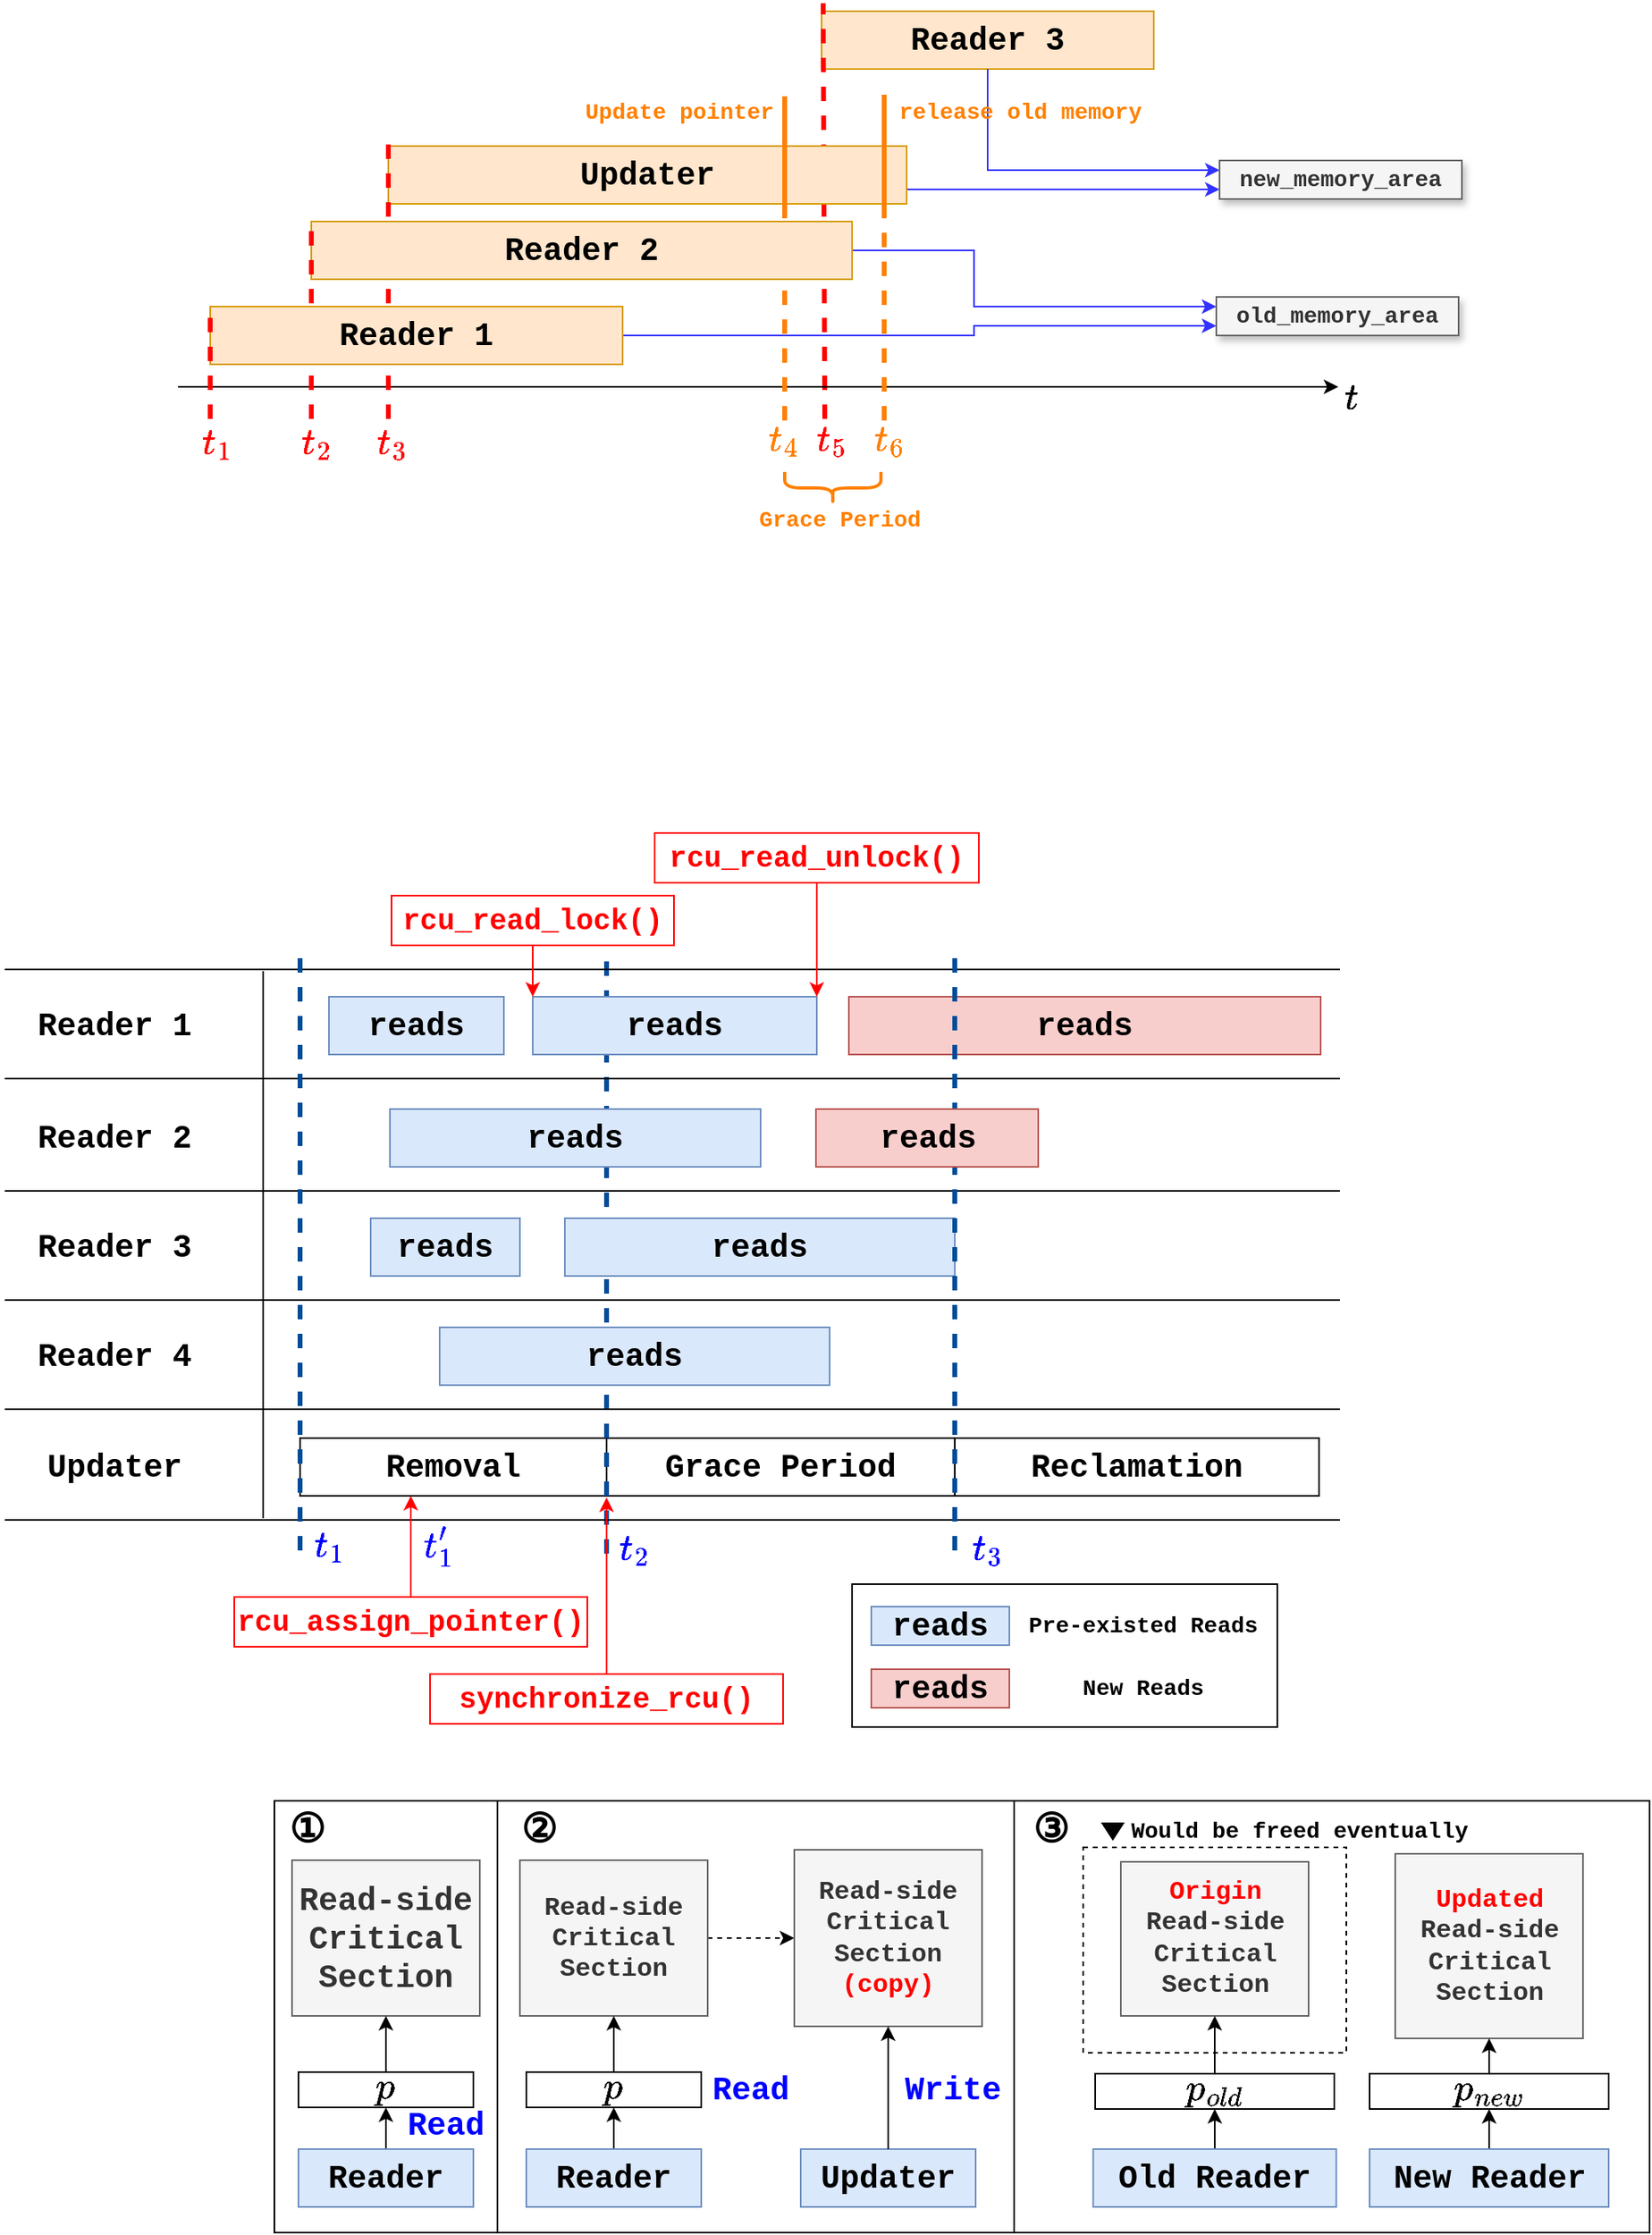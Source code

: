 <mxfile version="13.7.9" type="device"><diagram id="iVby9Z8Ujqy-SsCwWLiO" name="第 1 页"><mxGraphModel dx="1106" dy="408" grid="0" gridSize="10" guides="1" tooltips="1" connect="1" arrows="1" fold="1" page="0" pageScale="1" pageWidth="827" pageHeight="1169" math="1" shadow="0"><root><mxCell id="0"/><mxCell id="1" parent="0"/><mxCell id="SWntI-aB7je8OGjgT7fk-118" value="" style="rounded=0;whiteSpace=wrap;html=1;shadow=0;" vertex="1" parent="1"><mxGeometry x="99" y="1221" width="139" height="269" as="geometry"/></mxCell><mxCell id="SWntI-aB7je8OGjgT7fk-117" value="" style="rounded=0;whiteSpace=wrap;html=1;shadow=0;" vertex="1" parent="1"><mxGeometry x="238" y="1221" width="322" height="269" as="geometry"/></mxCell><mxCell id="SWntI-aB7je8OGjgT7fk-116" value="" style="rounded=0;whiteSpace=wrap;html=1;shadow=0;" vertex="1" parent="1"><mxGeometry x="560" y="1221" width="396" height="269" as="geometry"/></mxCell><mxCell id="SWntI-aB7je8OGjgT7fk-114" value="" style="rounded=0;whiteSpace=wrap;html=1;shadow=0;dashed=1;" vertex="1" parent="1"><mxGeometry x="603" y="1250" width="164" height="128" as="geometry"/></mxCell><mxCell id="SWntI-aB7je8OGjgT7fk-57" value="" style="rounded=0;whiteSpace=wrap;html=1;shadow=0;" vertex="1" parent="1"><mxGeometry x="459" y="1086" width="265" height="89" as="geometry"/></mxCell><mxCell id="SWntI-aB7je8OGjgT7fk-33" value="&lt;font style=&quot;font-size: 20px&quot;&gt;&lt;b&gt;Grace Period&lt;/b&gt;&lt;/font&gt;" style="rounded=0;whiteSpace=wrap;html=1;fontFamily=Courier New;" vertex="1" parent="1"><mxGeometry x="306" y="995" width="217" height="36" as="geometry"/></mxCell><mxCell id="SWntI-aB7je8OGjgT7fk-34" value="&lt;font style=&quot;font-size: 20px&quot;&gt;&lt;b&gt;Reclamation&lt;/b&gt;&lt;/font&gt;" style="rounded=0;whiteSpace=wrap;html=1;fontFamily=Courier New;" vertex="1" parent="1"><mxGeometry x="523" y="995" width="227" height="36" as="geometry"/></mxCell><mxCell id="SWntI-aB7je8OGjgT7fk-32" value="&lt;font style=&quot;font-size: 20px&quot;&gt;&lt;b&gt;Removal&lt;/b&gt;&lt;/font&gt;" style="rounded=0;whiteSpace=wrap;html=1;fontFamily=Courier New;" vertex="1" parent="1"><mxGeometry x="115" y="995" width="191" height="36" as="geometry"/></mxCell><mxCell id="SWntI-aB7je8OGjgT7fk-31" value="" style="endArrow=none;html=1;strokeWidth=3;dashed=1;fontFamily=Courier New;strokeColor=#004C99;" edge="1" parent="1"><mxGeometry width="50" height="50" relative="1" as="geometry"><mxPoint x="306" y="1067" as="sourcePoint"/><mxPoint x="306" y="690" as="targetPoint"/></mxGeometry></mxCell><mxCell id="SCnNZAFp9UpDUyIAbbnF-11" value="&lt;font style=&quot;font-size: 20px&quot;&gt;&lt;b&gt;Reader 3&lt;/b&gt;&lt;/font&gt;" style="rounded=0;whiteSpace=wrap;html=1;fontFamily=Courier New;fillColor=#ffe6cc;strokeColor=#d79b00;" parent="1" vertex="1"><mxGeometry x="440" y="106" width="207" height="36" as="geometry"/></mxCell><mxCell id="SCnNZAFp9UpDUyIAbbnF-36" value="" style="endArrow=none;html=1;strokeWidth=3;strokeColor=#FF0000;dashed=1;fontFamily=Courier New;" parent="1" edge="1"><mxGeometry width="50" height="50" relative="1" as="geometry"><mxPoint x="442" y="360" as="sourcePoint"/><mxPoint x="441" y="101" as="targetPoint"/></mxGeometry></mxCell><mxCell id="SCnNZAFp9UpDUyIAbbnF-5" value="" style="endArrow=classic;html=1;fontFamily=Courier New;" parent="1" edge="1"><mxGeometry width="50" height="50" relative="1" as="geometry"><mxPoint x="39" y="340" as="sourcePoint"/><mxPoint x="762" y="340" as="targetPoint"/></mxGeometry></mxCell><mxCell id="SCnNZAFp9UpDUyIAbbnF-24" style="edgeStyle=orthogonalEdgeStyle;rounded=0;orthogonalLoop=1;jettySize=auto;html=1;entryX=0;entryY=0.25;entryDx=0;entryDy=0;strokeColor=#3333FF;fontFamily=Courier New;" parent="1" source="SCnNZAFp9UpDUyIAbbnF-9" target="SCnNZAFp9UpDUyIAbbnF-21" edge="1"><mxGeometry relative="1" as="geometry"><Array as="points"><mxPoint x="535" y="255"/><mxPoint x="535" y="290"/></Array></mxGeometry></mxCell><mxCell id="SCnNZAFp9UpDUyIAbbnF-27" style="edgeStyle=orthogonalEdgeStyle;rounded=0;orthogonalLoop=1;jettySize=auto;html=1;strokeColor=#3333FF;exitX=1;exitY=0.75;exitDx=0;exitDy=0;entryX=0;entryY=0.75;entryDx=0;entryDy=0;fontFamily=Courier New;" parent="1" source="SCnNZAFp9UpDUyIAbbnF-10" target="SCnNZAFp9UpDUyIAbbnF-26" edge="1"><mxGeometry relative="1" as="geometry"/></mxCell><mxCell id="SCnNZAFp9UpDUyIAbbnF-10" value="&lt;font style=&quot;font-size: 20px&quot;&gt;&lt;b&gt;Updater&lt;/b&gt;&lt;/font&gt;" style="rounded=0;whiteSpace=wrap;html=1;fontFamily=Courier New;fillColor=#ffe6cc;strokeColor=#d79b00;" parent="1" vertex="1"><mxGeometry x="170" y="190" width="323" height="36" as="geometry"/></mxCell><mxCell id="SCnNZAFp9UpDUyIAbbnF-31" style="edgeStyle=orthogonalEdgeStyle;rounded=0;orthogonalLoop=1;jettySize=auto;html=1;entryX=0;entryY=0.25;entryDx=0;entryDy=0;strokeWidth=1;strokeColor=#3333FF;exitX=0.5;exitY=1;exitDx=0;exitDy=0;fontFamily=Courier New;" parent="1" source="SCnNZAFp9UpDUyIAbbnF-11" target="SCnNZAFp9UpDUyIAbbnF-26" edge="1"><mxGeometry relative="1" as="geometry"/></mxCell><mxCell id="SCnNZAFp9UpDUyIAbbnF-25" style="edgeStyle=orthogonalEdgeStyle;rounded=0;orthogonalLoop=1;jettySize=auto;html=1;entryX=0;entryY=0.75;entryDx=0;entryDy=0;strokeColor=#3333FF;fontFamily=Courier New;" parent="1" source="SCnNZAFp9UpDUyIAbbnF-4" target="SCnNZAFp9UpDUyIAbbnF-21" edge="1"><mxGeometry relative="1" as="geometry"><Array as="points"><mxPoint x="535" y="308"/><mxPoint x="535" y="302"/></Array></mxGeometry></mxCell><mxCell id="SCnNZAFp9UpDUyIAbbnF-21" value="&lt;font size=&quot;1&quot;&gt;&lt;b style=&quot;font-size: 14px&quot;&gt;old_memory_area&lt;/b&gt;&lt;/font&gt;" style="rounded=0;whiteSpace=wrap;html=1;fillColor=#f5f5f5;strokeColor=#666666;fontColor=#333333;shadow=1;fontFamily=Courier New;" parent="1" vertex="1"><mxGeometry x="686" y="284" width="151" height="24" as="geometry"/></mxCell><mxCell id="SCnNZAFp9UpDUyIAbbnF-26" value="&lt;font size=&quot;1&quot;&gt;&lt;b style=&quot;font-size: 14px&quot;&gt;new_memory_area&lt;/b&gt;&lt;/font&gt;" style="rounded=0;whiteSpace=wrap;html=1;fillColor=#f5f5f5;strokeColor=#666666;fontColor=#333333;shadow=1;fontFamily=Courier New;" parent="1" vertex="1"><mxGeometry x="688" y="199" width="151" height="24" as="geometry"/></mxCell><mxCell id="SCnNZAFp9UpDUyIAbbnF-29" value="" style="endArrow=none;html=1;strokeWidth=3;fontFamily=Courier New;strokeColor=#FF8000;" parent="1" edge="1"><mxGeometry width="50" height="50" relative="1" as="geometry"><mxPoint x="417" y="233.5" as="sourcePoint"/><mxPoint x="417" y="159" as="targetPoint"/></mxGeometry></mxCell><mxCell id="SCnNZAFp9UpDUyIAbbnF-30" value="" style="endArrow=none;html=1;strokeWidth=3;dashed=1;fontFamily=Courier New;strokeColor=#FF8000;" parent="1" edge="1"><mxGeometry width="50" height="50" relative="1" as="geometry"><mxPoint x="417" y="361" as="sourcePoint"/><mxPoint x="417" y="233.0" as="targetPoint"/></mxGeometry></mxCell><mxCell id="SCnNZAFp9UpDUyIAbbnF-35" value="" style="endArrow=none;html=1;strokeWidth=3;strokeColor=#FF0000;dashed=1;fontFamily=Courier New;" parent="1" edge="1"><mxGeometry width="50" height="50" relative="1" as="geometry"><mxPoint x="170" y="360" as="sourcePoint"/><mxPoint x="170" y="187" as="targetPoint"/></mxGeometry></mxCell><mxCell id="SCnNZAFp9UpDUyIAbbnF-9" value="&lt;font style=&quot;font-size: 20px&quot;&gt;&lt;b&gt;Reader 2&lt;/b&gt;&lt;/font&gt;" style="rounded=0;whiteSpace=wrap;html=1;fontFamily=Courier New;fillColor=#ffe6cc;strokeColor=#d79b00;" parent="1" vertex="1"><mxGeometry x="122" y="237" width="337" height="36" as="geometry"/></mxCell><mxCell id="SCnNZAFp9UpDUyIAbbnF-34" value="" style="endArrow=none;html=1;strokeWidth=3;strokeColor=#FF0000;dashed=1;fontFamily=Courier New;" parent="1" edge="1"><mxGeometry width="50" height="50" relative="1" as="geometry"><mxPoint x="122.0" y="360" as="sourcePoint"/><mxPoint x="122" y="234" as="targetPoint"/></mxGeometry></mxCell><mxCell id="SCnNZAFp9UpDUyIAbbnF-4" value="&lt;font style=&quot;font-size: 20px&quot;&gt;&lt;b&gt;Reader 1&lt;/b&gt;&lt;/font&gt;" style="rounded=0;whiteSpace=wrap;html=1;fontFamily=Courier New;fillColor=#ffe6cc;strokeColor=#d79b00;" parent="1" vertex="1"><mxGeometry x="59" y="290" width="257" height="36" as="geometry"/></mxCell><mxCell id="SCnNZAFp9UpDUyIAbbnF-33" value="" style="endArrow=none;html=1;strokeWidth=3;strokeColor=#FF0000;dashed=1;fontFamily=Courier New;" parent="1" edge="1"><mxGeometry width="50" height="50" relative="1" as="geometry"><mxPoint x="59" y="360" as="sourcePoint"/><mxPoint x="59" y="294" as="targetPoint"/></mxGeometry></mxCell><mxCell id="SCnNZAFp9UpDUyIAbbnF-38" value="&lt;font style=&quot;font-size: 20px&quot; color=&quot;#ff0000&quot;&gt;$$t_1$$&lt;/font&gt;" style="text;html=1;strokeColor=none;fillColor=none;align=center;verticalAlign=middle;whiteSpace=wrap;rounded=0;shadow=1;fontFamily=Courier New;" parent="1" vertex="1"><mxGeometry x="34" y="351" width="59" height="49" as="geometry"/></mxCell><mxCell id="SCnNZAFp9UpDUyIAbbnF-39" value="&lt;font style=&quot;font-size: 20px&quot; color=&quot;#ff0000&quot;&gt;$$t_2$$&lt;/font&gt;" style="text;html=1;strokeColor=none;fillColor=none;align=center;verticalAlign=middle;whiteSpace=wrap;rounded=0;shadow=1;fontFamily=Courier New;" parent="1" vertex="1"><mxGeometry x="96" y="351" width="59" height="49" as="geometry"/></mxCell><mxCell id="SCnNZAFp9UpDUyIAbbnF-40" value="&lt;font style=&quot;font-size: 20px&quot; color=&quot;#ff0000&quot;&gt;$$t_3$$&lt;/font&gt;" style="text;html=1;strokeColor=none;fillColor=none;align=center;verticalAlign=middle;whiteSpace=wrap;rounded=0;shadow=1;fontFamily=Courier New;" parent="1" vertex="1"><mxGeometry x="143" y="351" width="59" height="49" as="geometry"/></mxCell><mxCell id="SCnNZAFp9UpDUyIAbbnF-41" value="&lt;font style=&quot;font-size: 20px&quot;&gt;$$t_4$$&lt;/font&gt;" style="text;html=1;strokeColor=none;fillColor=none;align=center;verticalAlign=middle;whiteSpace=wrap;rounded=0;shadow=1;fontFamily=Courier New;fontColor=#FF8000;" parent="1" vertex="1"><mxGeometry x="387" y="349" width="59" height="49" as="geometry"/></mxCell><mxCell id="SCnNZAFp9UpDUyIAbbnF-42" value="&lt;font style=&quot;font-size: 20px&quot; color=&quot;#ff0000&quot;&gt;$$t_5$$&lt;/font&gt;" style="text;html=1;strokeColor=none;fillColor=none;align=center;verticalAlign=middle;whiteSpace=wrap;rounded=0;shadow=1;fontFamily=Courier New;" parent="1" vertex="1"><mxGeometry x="417" y="349" width="59" height="49" as="geometry"/></mxCell><mxCell id="SCnNZAFp9UpDUyIAbbnF-43" value="&lt;b&gt;&lt;font style=&quot;font-size: 14px&quot;&gt;Update pointer&lt;/font&gt;&lt;/b&gt;" style="text;html=1;strokeColor=none;fillColor=none;align=center;verticalAlign=middle;whiteSpace=wrap;rounded=0;shadow=1;fontFamily=Courier New;fontColor=#FF8000;" parent="1" vertex="1"><mxGeometry x="284" y="159" width="135" height="20" as="geometry"/></mxCell><mxCell id="SCnNZAFp9UpDUyIAbbnF-45" value="" style="endArrow=none;html=1;strokeWidth=3;fontFamily=Courier New;strokeColor=#FF8000;" parent="1" edge="1"><mxGeometry width="50" height="50" relative="1" as="geometry"><mxPoint x="479" y="233.5" as="sourcePoint"/><mxPoint x="479" y="158" as="targetPoint"/></mxGeometry></mxCell><mxCell id="SCnNZAFp9UpDUyIAbbnF-46" value="" style="endArrow=none;html=1;strokeWidth=3;dashed=1;fontFamily=Courier New;strokeColor=#FF8000;" parent="1" edge="1"><mxGeometry width="50" height="50" relative="1" as="geometry"><mxPoint x="479" y="361" as="sourcePoint"/><mxPoint x="479" y="233.0" as="targetPoint"/></mxGeometry></mxCell><mxCell id="SCnNZAFp9UpDUyIAbbnF-47" value="&lt;b&gt;&lt;font style=&quot;font-size: 14px&quot;&gt;release old memory&lt;/font&gt;&lt;/b&gt;" style="text;html=1;strokeColor=none;fillColor=none;align=center;verticalAlign=middle;whiteSpace=wrap;rounded=0;shadow=1;fontFamily=Courier New;fontColor=#FF8000;" parent="1" vertex="1"><mxGeometry x="483" y="159" width="162" height="20" as="geometry"/></mxCell><mxCell id="SCnNZAFp9UpDUyIAbbnF-48" value="&lt;font style=&quot;font-size: 20px&quot;&gt;$$t_6$$&lt;/font&gt;" style="text;html=1;strokeColor=none;fillColor=none;align=center;verticalAlign=middle;whiteSpace=wrap;rounded=0;shadow=1;fontFamily=Courier New;fontColor=#FF8000;" parent="1" vertex="1"><mxGeometry x="453" y="349" width="59" height="49" as="geometry"/></mxCell><mxCell id="SCnNZAFp9UpDUyIAbbnF-49" value="&lt;font style=&quot;font-size: 20px;&quot;&gt;$$t$$&lt;/font&gt;" style="text;html=1;strokeColor=none;fillColor=none;align=center;verticalAlign=middle;whiteSpace=wrap;rounded=0;shadow=1;fontFamily=Courier New;fontSize=20;" parent="1" vertex="1"><mxGeometry x="741" y="323" width="59" height="49" as="geometry"/></mxCell><mxCell id="SCnNZAFp9UpDUyIAbbnF-50" value="" style="shape=curlyBracket;whiteSpace=wrap;html=1;rounded=1;shadow=0;fontFamily=Courier New;fontSize=20;fontColor=#000000;rotation=-90;strokeColor=#FF8000;strokeWidth=2;" parent="1" vertex="1"><mxGeometry x="437" y="373" width="20" height="60" as="geometry"/></mxCell><mxCell id="SCnNZAFp9UpDUyIAbbnF-52" value="&lt;b&gt;&lt;font style=&quot;font-size: 14px&quot;&gt;Grace Period&lt;/font&gt;&lt;/b&gt;" style="text;html=1;strokeColor=none;fillColor=none;align=center;verticalAlign=middle;whiteSpace=wrap;rounded=0;shadow=1;fontFamily=Courier New;fontColor=#FF8000;" parent="1" vertex="1"><mxGeometry x="384" y="413" width="135" height="20" as="geometry"/></mxCell><mxCell id="SWntI-aB7je8OGjgT7fk-1" value="&lt;font style=&quot;font-size: 20px&quot;&gt;&lt;b&gt;reads&lt;/b&gt;&lt;/font&gt;" style="rounded=0;whiteSpace=wrap;html=1;fontFamily=Courier New;fillColor=#dae8fc;strokeColor=#6c8ebf;" vertex="1" parent="1"><mxGeometry x="133" y="720" width="109" height="36" as="geometry"/></mxCell><mxCell id="SWntI-aB7je8OGjgT7fk-2" value="&lt;b&gt;&lt;font style=&quot;font-size: 20px&quot; color=&quot;#000000&quot;&gt;Reader 1&lt;/font&gt;&lt;/b&gt;" style="text;html=1;strokeColor=none;fillColor=none;align=center;verticalAlign=middle;whiteSpace=wrap;rounded=0;shadow=1;fontFamily=Courier New;fontColor=#FF8000;" vertex="1" parent="1"><mxGeometry x="-68" y="728" width="135" height="20" as="geometry"/></mxCell><mxCell id="SWntI-aB7je8OGjgT7fk-3" value="" style="endArrow=none;html=1;" edge="1" parent="1"><mxGeometry width="50" height="50" relative="1" as="geometry"><mxPoint x="-69" y="703" as="sourcePoint"/><mxPoint x="763" y="703" as="targetPoint"/></mxGeometry></mxCell><mxCell id="SWntI-aB7je8OGjgT7fk-4" value="&lt;font style=&quot;font-size: 20px&quot;&gt;&lt;b&gt;reads&lt;/b&gt;&lt;/font&gt;" style="rounded=0;whiteSpace=wrap;html=1;fontFamily=Courier New;fillColor=#dae8fc;strokeColor=#6c8ebf;" vertex="1" parent="1"><mxGeometry x="260" y="720" width="177" height="36" as="geometry"/></mxCell><mxCell id="SWntI-aB7je8OGjgT7fk-5" value="&lt;font style=&quot;font-size: 20px&quot;&gt;&lt;b&gt;reads&lt;/b&gt;&lt;/font&gt;" style="rounded=0;whiteSpace=wrap;html=1;fontFamily=Courier New;fillColor=#f8cecc;strokeColor=#b85450;" vertex="1" parent="1"><mxGeometry x="457" y="720" width="294" height="36" as="geometry"/></mxCell><mxCell id="SWntI-aB7je8OGjgT7fk-6" value="" style="endArrow=none;html=1;" edge="1" parent="1"><mxGeometry width="50" height="50" relative="1" as="geometry"><mxPoint x="-69" y="771" as="sourcePoint"/><mxPoint x="763" y="771" as="targetPoint"/></mxGeometry></mxCell><mxCell id="SWntI-aB7je8OGjgT7fk-7" value="&lt;font style=&quot;font-size: 20px&quot;&gt;&lt;b&gt;reads&lt;/b&gt;&lt;/font&gt;" style="rounded=0;whiteSpace=wrap;html=1;fontFamily=Courier New;fillColor=#dae8fc;strokeColor=#6c8ebf;" vertex="1" parent="1"><mxGeometry x="171" y="790" width="231" height="36" as="geometry"/></mxCell><mxCell id="SWntI-aB7je8OGjgT7fk-8" value="&lt;b&gt;&lt;font style=&quot;font-size: 20px&quot; color=&quot;#000000&quot;&gt;Reader 2&lt;/font&gt;&lt;/b&gt;" style="text;html=1;strokeColor=none;fillColor=none;align=center;verticalAlign=middle;whiteSpace=wrap;rounded=0;shadow=1;fontFamily=Courier New;fontColor=#FF8000;" vertex="1" parent="1"><mxGeometry x="-68" y="798" width="135" height="20" as="geometry"/></mxCell><mxCell id="SWntI-aB7je8OGjgT7fk-11" value="" style="endArrow=none;html=1;" edge="1" parent="1"><mxGeometry width="50" height="50" relative="1" as="geometry"><mxPoint x="-69" y="841" as="sourcePoint"/><mxPoint x="763" y="841" as="targetPoint"/></mxGeometry></mxCell><mxCell id="SWntI-aB7je8OGjgT7fk-13" value="&lt;b&gt;&lt;font style=&quot;font-size: 20px&quot; color=&quot;#000000&quot;&gt;Reader 3&lt;/font&gt;&lt;/b&gt;" style="text;html=1;strokeColor=none;fillColor=none;align=center;verticalAlign=middle;whiteSpace=wrap;rounded=0;shadow=1;fontFamily=Courier New;fontColor=#FF8000;" vertex="1" parent="1"><mxGeometry x="-68" y="866" width="135" height="20" as="geometry"/></mxCell><mxCell id="SWntI-aB7je8OGjgT7fk-16" value="" style="endArrow=none;html=1;" edge="1" parent="1"><mxGeometry width="50" height="50" relative="1" as="geometry"><mxPoint x="-69" y="909" as="sourcePoint"/><mxPoint x="763" y="909" as="targetPoint"/></mxGeometry></mxCell><mxCell id="SWntI-aB7je8OGjgT7fk-18" value="&lt;b&gt;&lt;font style=&quot;font-size: 20px&quot; color=&quot;#000000&quot;&gt;Reader 4&lt;/font&gt;&lt;/b&gt;" style="text;html=1;strokeColor=none;fillColor=none;align=center;verticalAlign=middle;whiteSpace=wrap;rounded=0;shadow=1;fontFamily=Courier New;fontColor=#FF8000;" vertex="1" parent="1"><mxGeometry x="-68" y="934" width="135" height="20" as="geometry"/></mxCell><mxCell id="SWntI-aB7je8OGjgT7fk-21" value="" style="endArrow=none;html=1;" edge="1" parent="1"><mxGeometry width="50" height="50" relative="1" as="geometry"><mxPoint x="-69" y="977" as="sourcePoint"/><mxPoint x="763" y="977" as="targetPoint"/></mxGeometry></mxCell><mxCell id="SWntI-aB7je8OGjgT7fk-23" value="&lt;b&gt;&lt;font style=&quot;font-size: 20px&quot; color=&quot;#000000&quot;&gt;Updater&lt;/font&gt;&lt;/b&gt;" style="text;html=1;strokeColor=none;fillColor=none;align=center;verticalAlign=middle;whiteSpace=wrap;rounded=0;shadow=1;fontFamily=Courier New;fontColor=#FF8000;" vertex="1" parent="1"><mxGeometry x="-68" y="1003" width="135" height="20" as="geometry"/></mxCell><mxCell id="SWntI-aB7je8OGjgT7fk-26" value="" style="endArrow=none;html=1;" edge="1" parent="1"><mxGeometry width="50" height="50" relative="1" as="geometry"><mxPoint x="-69" y="1046" as="sourcePoint"/><mxPoint x="763" y="1046" as="targetPoint"/></mxGeometry></mxCell><mxCell id="SWntI-aB7je8OGjgT7fk-28" value="&lt;font style=&quot;font-size: 20px&quot;&gt;&lt;b&gt;reads&lt;/b&gt;&lt;/font&gt;" style="rounded=0;whiteSpace=wrap;html=1;fontFamily=Courier New;fillColor=#dae8fc;strokeColor=#6c8ebf;" vertex="1" parent="1"><mxGeometry x="159" y="858" width="93" height="36" as="geometry"/></mxCell><mxCell id="SWntI-aB7je8OGjgT7fk-29" value="&lt;font style=&quot;font-size: 20px&quot;&gt;&lt;b&gt;reads&lt;/b&gt;&lt;/font&gt;" style="rounded=0;whiteSpace=wrap;html=1;fontFamily=Courier New;fillColor=#dae8fc;strokeColor=#6c8ebf;" vertex="1" parent="1"><mxGeometry x="280" y="858" width="243" height="36" as="geometry"/></mxCell><mxCell id="SWntI-aB7je8OGjgT7fk-30" value="&lt;font style=&quot;font-size: 20px&quot;&gt;&lt;b&gt;reads&lt;/b&gt;&lt;/font&gt;" style="rounded=0;whiteSpace=wrap;html=1;fontFamily=Courier New;fillColor=#dae8fc;strokeColor=#6c8ebf;" vertex="1" parent="1"><mxGeometry x="202" y="926" width="243" height="36" as="geometry"/></mxCell><mxCell id="SWntI-aB7je8OGjgT7fk-35" value="" style="endArrow=none;html=1;strokeWidth=3;dashed=1;fontFamily=Courier New;strokeColor=#004C99;" edge="1" parent="1"><mxGeometry width="50" height="50" relative="1" as="geometry"><mxPoint x="523" y="1065" as="sourcePoint"/><mxPoint x="523" y="690" as="targetPoint"/></mxGeometry></mxCell><mxCell id="SWntI-aB7je8OGjgT7fk-27" value="&lt;font style=&quot;font-size: 20px&quot;&gt;&lt;b&gt;reads&lt;/b&gt;&lt;/font&gt;" style="rounded=0;whiteSpace=wrap;html=1;fontFamily=Courier New;fillColor=#f8cecc;strokeColor=#b85450;" vertex="1" parent="1"><mxGeometry x="436.5" y="790" width="138.5" height="36" as="geometry"/></mxCell><mxCell id="SWntI-aB7je8OGjgT7fk-37" value="" style="endArrow=none;html=1;" edge="1" parent="1"><mxGeometry width="50" height="50" relative="1" as="geometry"><mxPoint x="92" y="1045" as="sourcePoint"/><mxPoint x="92" y="704" as="targetPoint"/></mxGeometry></mxCell><mxCell id="SWntI-aB7je8OGjgT7fk-40" style="rounded=0;orthogonalLoop=1;jettySize=auto;html=1;entryX=0;entryY=0;entryDx=0;entryDy=0;fontColor=#FF0000;strokeColor=#FF0000;exitX=0.5;exitY=1;exitDx=0;exitDy=0;edgeStyle=orthogonalEdgeStyle;" edge="1" parent="1" source="SWntI-aB7je8OGjgT7fk-38" target="SWntI-aB7je8OGjgT7fk-4"><mxGeometry relative="1" as="geometry"/></mxCell><mxCell id="SWntI-aB7je8OGjgT7fk-38" value="&lt;font size=&quot;1&quot;&gt;&lt;b style=&quot;font-size: 18px&quot;&gt;rcu_read_lock()&lt;/b&gt;&lt;/font&gt;" style="text;html=1;fillColor=none;align=center;verticalAlign=middle;whiteSpace=wrap;rounded=0;shadow=0;fontFamily=Courier New;fontColor=#FF0000;strokeColor=#FF0000;" vertex="1" parent="1"><mxGeometry x="172" y="657" width="176" height="31" as="geometry"/></mxCell><mxCell id="SWntI-aB7je8OGjgT7fk-42" style="edgeStyle=orthogonalEdgeStyle;rounded=0;orthogonalLoop=1;jettySize=auto;html=1;entryX=1;entryY=0;entryDx=0;entryDy=0;strokeColor=#FF0000;fontColor=#FF0000;" edge="1" parent="1" source="SWntI-aB7je8OGjgT7fk-41" target="SWntI-aB7je8OGjgT7fk-4"><mxGeometry relative="1" as="geometry"/></mxCell><mxCell id="SWntI-aB7je8OGjgT7fk-41" value="&lt;font size=&quot;1&quot;&gt;&lt;b style=&quot;font-size: 18px&quot;&gt;rcu_read_unlock()&lt;/b&gt;&lt;/font&gt;" style="text;html=1;fillColor=none;align=center;verticalAlign=middle;whiteSpace=wrap;rounded=0;shadow=0;fontFamily=Courier New;fontColor=#FF0000;strokeColor=#FF0000;" vertex="1" parent="1"><mxGeometry x="336" y="618" width="202" height="31" as="geometry"/></mxCell><mxCell id="SWntI-aB7je8OGjgT7fk-48" style="edgeStyle=orthogonalEdgeStyle;rounded=0;orthogonalLoop=1;jettySize=auto;html=1;entryX=0.5;entryY=1;entryDx=0;entryDy=0;strokeColor=#FF0000;fontColor=#FF0000;" edge="1" parent="1" source="SWntI-aB7je8OGjgT7fk-49"><mxGeometry relative="1" as="geometry"><mxPoint x="184.0" y="1031" as="targetPoint"/></mxGeometry></mxCell><mxCell id="SWntI-aB7je8OGjgT7fk-49" value="&lt;font size=&quot;1&quot;&gt;&lt;b style=&quot;font-size: 18px&quot;&gt;rcu_assign_pointer()&lt;/b&gt;&lt;/font&gt;" style="text;html=1;fillColor=none;align=center;verticalAlign=middle;whiteSpace=wrap;rounded=0;shadow=0;fontFamily=Courier New;fontColor=#FF0000;strokeColor=#FF0000;" vertex="1" parent="1"><mxGeometry x="74" y="1094" width="220" height="31" as="geometry"/></mxCell><mxCell id="SWntI-aB7je8OGjgT7fk-50" style="edgeStyle=orthogonalEdgeStyle;rounded=0;orthogonalLoop=1;jettySize=auto;html=1;strokeColor=#FF0000;fontColor=#FF0000;" edge="1" source="SWntI-aB7je8OGjgT7fk-51" parent="1"><mxGeometry relative="1" as="geometry"><mxPoint x="306" y="1032" as="targetPoint"/></mxGeometry></mxCell><mxCell id="SWntI-aB7je8OGjgT7fk-51" value="&lt;font size=&quot;1&quot;&gt;&lt;b style=&quot;font-size: 18px&quot;&gt;synchronize_rcu()&lt;/b&gt;&lt;/font&gt;" style="text;html=1;fillColor=none;align=center;verticalAlign=middle;whiteSpace=wrap;rounded=0;shadow=0;fontFamily=Courier New;fontColor=#FF0000;strokeColor=#FF0000;" vertex="1" parent="1"><mxGeometry x="196" y="1142" width="220" height="31" as="geometry"/></mxCell><mxCell id="SWntI-aB7je8OGjgT7fk-52" value="&lt;b&gt;&lt;font style=&quot;font-size: 20px&quot;&gt;reads&lt;/font&gt;&lt;/b&gt;" style="rounded=0;whiteSpace=wrap;html=1;fontFamily=Courier New;fillColor=#dae8fc;strokeColor=#6c8ebf;" vertex="1" parent="1"><mxGeometry x="471" y="1100" width="86" height="24" as="geometry"/></mxCell><mxCell id="SWntI-aB7je8OGjgT7fk-53" value="&lt;b&gt;&lt;font style=&quot;font-size: 20px&quot;&gt;reads&lt;/font&gt;&lt;/b&gt;" style="rounded=0;whiteSpace=wrap;html=1;fontFamily=Courier New;fillColor=#f8cecc;strokeColor=#b85450;" vertex="1" parent="1"><mxGeometry x="471" y="1139" width="86" height="24" as="geometry"/></mxCell><mxCell id="SWntI-aB7je8OGjgT7fk-54" value="&lt;font style=&quot;font-size: 14px&quot;&gt;&lt;b&gt;Pre-existed Reads&lt;/b&gt;&lt;/font&gt;" style="text;html=1;strokeColor=none;fillColor=none;align=center;verticalAlign=middle;whiteSpace=wrap;rounded=0;shadow=1;fontFamily=Courier New;" vertex="1" parent="1"><mxGeometry x="549" y="1102" width="183" height="20" as="geometry"/></mxCell><mxCell id="SWntI-aB7je8OGjgT7fk-56" value="&lt;b&gt;&lt;font style=&quot;font-size: 14px&quot;&gt;New Reads&lt;/font&gt;&lt;/b&gt;" style="text;html=1;strokeColor=none;fillColor=none;align=center;verticalAlign=middle;whiteSpace=wrap;rounded=0;shadow=1;fontFamily=Courier New;" vertex="1" parent="1"><mxGeometry x="549" y="1141" width="183" height="20" as="geometry"/></mxCell><mxCell id="SWntI-aB7je8OGjgT7fk-58" value="" style="endArrow=none;html=1;strokeWidth=3;dashed=1;fontFamily=Courier New;strokeColor=#004C99;" edge="1" parent="1"><mxGeometry width="50" height="50" relative="1" as="geometry"><mxPoint x="115" y="1065" as="sourcePoint"/><mxPoint x="115" y="690" as="targetPoint"/></mxGeometry></mxCell><mxCell id="SWntI-aB7je8OGjgT7fk-59" value="&lt;font style=&quot;font-size: 20px&quot;&gt;$$t_1$$&lt;/font&gt;" style="text;html=1;strokeColor=none;fillColor=none;align=center;verticalAlign=middle;whiteSpace=wrap;rounded=0;shadow=1;fontFamily=Courier New;fontColor=#0000FF;" vertex="1" parent="1"><mxGeometry x="104" y="1038" width="59" height="49" as="geometry"/></mxCell><mxCell id="SWntI-aB7je8OGjgT7fk-60" value="&lt;font style=&quot;font-size: 20px&quot;&gt;$$t_2$$&lt;/font&gt;" style="text;html=1;strokeColor=none;fillColor=none;align=center;verticalAlign=middle;whiteSpace=wrap;rounded=0;shadow=1;fontFamily=Courier New;fontColor=#0000FF;" vertex="1" parent="1"><mxGeometry x="294" y="1040" width="59" height="49" as="geometry"/></mxCell><mxCell id="SWntI-aB7je8OGjgT7fk-61" value="&lt;font style=&quot;font-size: 20px&quot;&gt;$$t_3$$&lt;/font&gt;" style="text;html=1;strokeColor=none;fillColor=none;align=center;verticalAlign=middle;whiteSpace=wrap;rounded=0;shadow=1;fontFamily=Courier New;fontColor=#0000FF;" vertex="1" parent="1"><mxGeometry x="514" y="1040" width="59" height="49" as="geometry"/></mxCell><mxCell id="SWntI-aB7je8OGjgT7fk-62" value="&lt;font style=&quot;font-size: 20px&quot;&gt;$$t_1'$$&lt;/font&gt;" style="text;html=1;strokeColor=none;fillColor=none;align=center;verticalAlign=middle;whiteSpace=wrap;rounded=0;shadow=1;fontFamily=Courier New;fontColor=#0000FF;" vertex="1" parent="1"><mxGeometry x="172" y="1038" width="59" height="49" as="geometry"/></mxCell><mxCell id="SWntI-aB7je8OGjgT7fk-67" style="edgeStyle=orthogonalEdgeStyle;rounded=0;orthogonalLoop=1;jettySize=auto;html=1;entryX=0.5;entryY=1;entryDx=0;entryDy=0;fontColor=#0000FF;" edge="1" parent="1" source="SWntI-aB7je8OGjgT7fk-64" target="SWntI-aB7je8OGjgT7fk-66"><mxGeometry relative="1" as="geometry"/></mxCell><mxCell id="SWntI-aB7je8OGjgT7fk-64" value="&lt;font style=&quot;font-size: 20px&quot;&gt;&lt;b&gt;Reader&lt;/b&gt;&lt;/font&gt;" style="rounded=0;whiteSpace=wrap;html=1;fontFamily=Courier New;fillColor=#dae8fc;strokeColor=#6c8ebf;" vertex="1" parent="1"><mxGeometry x="114" y="1438" width="109" height="36" as="geometry"/></mxCell><mxCell id="SWntI-aB7je8OGjgT7fk-65" value="&lt;span style=&quot;font-size: 20px&quot;&gt;&lt;b&gt;Read-side Critical Section&lt;/b&gt;&lt;/span&gt;" style="rounded=0;whiteSpace=wrap;html=1;fontFamily=Courier New;fillColor=#f5f5f5;strokeColor=#666666;fontColor=#333333;" vertex="1" parent="1"><mxGeometry x="110" y="1258" width="117" height="97" as="geometry"/></mxCell><mxCell id="SWntI-aB7je8OGjgT7fk-69" style="edgeStyle=orthogonalEdgeStyle;rounded=0;orthogonalLoop=1;jettySize=auto;html=1;strokeColor=#000000;fontColor=#0000FF;" edge="1" parent="1" source="SWntI-aB7je8OGjgT7fk-66" target="SWntI-aB7je8OGjgT7fk-65"><mxGeometry relative="1" as="geometry"/></mxCell><mxCell id="SWntI-aB7je8OGjgT7fk-66" value="&lt;span style=&quot;font-size: 20px&quot;&gt;&lt;b&gt;`p`&lt;/b&gt;&lt;/span&gt;" style="rounded=0;whiteSpace=wrap;html=1;fontFamily=Courier New;" vertex="1" parent="1"><mxGeometry x="114" y="1390" width="109" height="22" as="geometry"/></mxCell><mxCell id="SWntI-aB7je8OGjgT7fk-75" style="edgeStyle=orthogonalEdgeStyle;rounded=0;orthogonalLoop=1;jettySize=auto;html=1;entryX=0.5;entryY=1;entryDx=0;entryDy=0;fontColor=#0000FF;" edge="1" source="SWntI-aB7je8OGjgT7fk-76" target="SWntI-aB7je8OGjgT7fk-79" parent="1"><mxGeometry relative="1" as="geometry"/></mxCell><mxCell id="SWntI-aB7je8OGjgT7fk-76" value="&lt;font style=&quot;font-size: 20px&quot;&gt;&lt;b&gt;Reader&lt;/b&gt;&lt;/font&gt;" style="rounded=0;whiteSpace=wrap;html=1;fontFamily=Courier New;fillColor=#dae8fc;strokeColor=#6c8ebf;" vertex="1" parent="1"><mxGeometry x="256" y="1438" width="109" height="36" as="geometry"/></mxCell><mxCell id="SWntI-aB7je8OGjgT7fk-98" style="edgeStyle=orthogonalEdgeStyle;rounded=0;orthogonalLoop=1;jettySize=auto;html=1;entryX=0;entryY=0.5;entryDx=0;entryDy=0;strokeColor=#000000;fontColor=#0000FF;dashed=1;" edge="1" parent="1" source="SWntI-aB7je8OGjgT7fk-77" target="SWntI-aB7je8OGjgT7fk-82"><mxGeometry relative="1" as="geometry"/></mxCell><mxCell id="SWntI-aB7je8OGjgT7fk-77" value="&lt;b style=&quot;font-size: 16px;&quot;&gt;Read-side Critical Section&lt;/b&gt;" style="rounded=0;whiteSpace=wrap;html=1;fontFamily=Courier New;fillColor=#f5f5f5;strokeColor=#666666;fontColor=#333333;fontSize=16;" vertex="1" parent="1"><mxGeometry x="252" y="1258" width="117" height="97" as="geometry"/></mxCell><mxCell id="SWntI-aB7je8OGjgT7fk-78" style="edgeStyle=orthogonalEdgeStyle;rounded=0;orthogonalLoop=1;jettySize=auto;html=1;strokeColor=#000000;fontColor=#0000FF;" edge="1" source="SWntI-aB7je8OGjgT7fk-79" target="SWntI-aB7je8OGjgT7fk-77" parent="1"><mxGeometry relative="1" as="geometry"/></mxCell><mxCell id="SWntI-aB7je8OGjgT7fk-79" value="&lt;span style=&quot;font-size: 20px&quot;&gt;&lt;b&gt;`p`&lt;/b&gt;&lt;/span&gt;" style="rounded=0;whiteSpace=wrap;html=1;fontFamily=Courier New;" vertex="1" parent="1"><mxGeometry x="256" y="1390" width="109" height="22" as="geometry"/></mxCell><mxCell id="SWntI-aB7je8OGjgT7fk-81" value="&lt;font style=&quot;font-size: 20px&quot;&gt;&lt;b&gt;Updater&lt;/b&gt;&lt;/font&gt;" style="rounded=0;whiteSpace=wrap;html=1;fontFamily=Courier New;fillColor=#dae8fc;strokeColor=#6c8ebf;" vertex="1" parent="1"><mxGeometry x="427" y="1438" width="109" height="36" as="geometry"/></mxCell><mxCell id="SWntI-aB7je8OGjgT7fk-82" value="&lt;b style=&quot;font-size: 16px&quot;&gt;Read-side Critical Section&lt;br style=&quot;font-size: 16px&quot;&gt;&lt;/b&gt;&lt;span style=&quot;font-size: 16px&quot;&gt;&lt;b style=&quot;font-size: 16px&quot;&gt;&lt;font color=&quot;#ff0000&quot;&gt;(copy)&lt;/font&gt;&lt;br style=&quot;font-size: 16px&quot;&gt;&lt;/b&gt;&lt;/span&gt;" style="rounded=0;whiteSpace=wrap;html=1;fontFamily=Courier New;fillColor=#f5f5f5;strokeColor=#666666;fontColor=#333333;fontSize=16;" vertex="1" parent="1"><mxGeometry x="423" y="1251.5" width="117" height="110" as="geometry"/></mxCell><mxCell id="SWntI-aB7je8OGjgT7fk-83" style="edgeStyle=orthogonalEdgeStyle;rounded=0;orthogonalLoop=1;jettySize=auto;html=1;strokeColor=#000000;fontColor=#0000FF;exitX=0.5;exitY=0;exitDx=0;exitDy=0;" edge="1" source="SWntI-aB7je8OGjgT7fk-81" target="SWntI-aB7je8OGjgT7fk-82" parent="1"><mxGeometry relative="1" as="geometry"><mxPoint x="481.471" y="1390" as="sourcePoint"/></mxGeometry></mxCell><mxCell id="SWntI-aB7je8OGjgT7fk-85" value="&lt;font style=&quot;font-size: 20px&quot; color=&quot;#0000ff&quot;&gt;&lt;b&gt;Read&lt;/b&gt;&lt;/font&gt;" style="text;html=1;strokeColor=none;fillColor=none;align=center;verticalAlign=middle;whiteSpace=wrap;rounded=0;shadow=1;fontFamily=Courier New;fontColor=#FF8000;" vertex="1" parent="1"><mxGeometry x="176.5" y="1413" width="58" height="20" as="geometry"/></mxCell><mxCell id="SWntI-aB7je8OGjgT7fk-86" value="&lt;font style=&quot;font-size: 20px&quot; color=&quot;#0000ff&quot;&gt;&lt;b&gt;Read&lt;/b&gt;&lt;/font&gt;" style="text;html=1;strokeColor=none;fillColor=none;align=center;verticalAlign=middle;whiteSpace=wrap;rounded=0;shadow=1;fontFamily=Courier New;fontColor=#FF8000;" vertex="1" parent="1"><mxGeometry x="367" y="1391" width="58" height="20" as="geometry"/></mxCell><mxCell id="SWntI-aB7je8OGjgT7fk-87" value="&lt;font style=&quot;font-size: 20px&quot; color=&quot;#0000ff&quot;&gt;&lt;b&gt;Write&lt;/b&gt;&lt;/font&gt;" style="text;html=1;strokeColor=none;fillColor=none;align=center;verticalAlign=middle;whiteSpace=wrap;rounded=0;shadow=1;fontFamily=Courier New;fontColor=#FF8000;" vertex="1" parent="1"><mxGeometry x="493" y="1391" width="58" height="20" as="geometry"/></mxCell><mxCell id="SWntI-aB7je8OGjgT7fk-99" style="edgeStyle=orthogonalEdgeStyle;rounded=0;orthogonalLoop=1;jettySize=auto;html=1;entryX=0.5;entryY=1;entryDx=0;entryDy=0;fontColor=#0000FF;" edge="1" source="SWntI-aB7je8OGjgT7fk-100" target="SWntI-aB7je8OGjgT7fk-104" parent="1"><mxGeometry relative="1" as="geometry"/></mxCell><mxCell id="SWntI-aB7je8OGjgT7fk-100" value="&lt;font style=&quot;font-size: 20px&quot;&gt;&lt;b&gt;Old Reader&lt;/b&gt;&lt;/font&gt;" style="rounded=0;whiteSpace=wrap;html=1;fontFamily=Courier New;fillColor=#dae8fc;strokeColor=#6c8ebf;" vertex="1" parent="1"><mxGeometry x="609.25" y="1438" width="151.5" height="36" as="geometry"/></mxCell><mxCell id="SWntI-aB7je8OGjgT7fk-102" value="&lt;b style=&quot;font-size: 16px&quot;&gt;&lt;font color=&quot;#ff0000&quot;&gt;Origin &lt;/font&gt;Read-side Critical Section&lt;/b&gt;" style="rounded=0;whiteSpace=wrap;html=1;fontFamily=Courier New;fillColor=#f5f5f5;strokeColor=#666666;fontColor=#333333;fontSize=16;" vertex="1" parent="1"><mxGeometry x="626.5" y="1259" width="117" height="96" as="geometry"/></mxCell><mxCell id="SWntI-aB7je8OGjgT7fk-110" style="edgeStyle=orthogonalEdgeStyle;rounded=0;orthogonalLoop=1;jettySize=auto;html=1;strokeColor=#000000;fontColor=#0000FF;" edge="1" parent="1" source="SWntI-aB7je8OGjgT7fk-104" target="SWntI-aB7je8OGjgT7fk-102"><mxGeometry relative="1" as="geometry"/></mxCell><mxCell id="SWntI-aB7je8OGjgT7fk-104" value="&lt;font style=&quot;font-size: 20px&quot;&gt;&lt;b&gt;`p_(old)`&lt;/b&gt;&lt;/font&gt;" style="rounded=0;whiteSpace=wrap;html=1;fontFamily=Courier New;" vertex="1" parent="1"><mxGeometry x="610.5" y="1391" width="149" height="22" as="geometry"/></mxCell><mxCell id="SWntI-aB7je8OGjgT7fk-112" style="edgeStyle=orthogonalEdgeStyle;rounded=0;orthogonalLoop=1;jettySize=auto;html=1;entryX=0.5;entryY=1;entryDx=0;entryDy=0;strokeColor=#000000;fontColor=#0000FF;" edge="1" parent="1" source="SWntI-aB7je8OGjgT7fk-105" target="SWntI-aB7je8OGjgT7fk-111"><mxGeometry relative="1" as="geometry"/></mxCell><mxCell id="SWntI-aB7je8OGjgT7fk-105" value="&lt;font style=&quot;font-size: 20px&quot;&gt;&lt;b&gt;New Reader&lt;/b&gt;&lt;/font&gt;" style="rounded=0;whiteSpace=wrap;html=1;fontFamily=Courier New;fillColor=#dae8fc;strokeColor=#6c8ebf;" vertex="1" parent="1"><mxGeometry x="781.5" y="1438" width="149" height="36" as="geometry"/></mxCell><mxCell id="SWntI-aB7je8OGjgT7fk-106" value="&lt;span style=&quot;font-size: 16px&quot;&gt;&lt;b style=&quot;font-size: 16px&quot;&gt;&lt;font color=&quot;#ff0000&quot;&gt;Updated&lt;/font&gt;&lt;br style=&quot;font-size: 16px&quot;&gt;&lt;/b&gt;&lt;/span&gt;&lt;b style=&quot;font-size: 16px&quot;&gt;Read-side Critical Section&lt;/b&gt;&lt;span style=&quot;font-size: 16px&quot;&gt;&lt;b style=&quot;font-size: 16px&quot;&gt;&lt;br style=&quot;font-size: 16px&quot;&gt;&lt;/b&gt;&lt;/span&gt;" style="rounded=0;whiteSpace=wrap;html=1;fontFamily=Courier New;fillColor=#f5f5f5;strokeColor=#666666;fontColor=#333333;fontSize=16;" vertex="1" parent="1"><mxGeometry x="797.5" y="1254" width="117" height="115" as="geometry"/></mxCell><mxCell id="SWntI-aB7je8OGjgT7fk-113" style="edgeStyle=orthogonalEdgeStyle;rounded=0;orthogonalLoop=1;jettySize=auto;html=1;strokeColor=#000000;fontColor=#0000FF;" edge="1" parent="1" source="SWntI-aB7je8OGjgT7fk-111" target="SWntI-aB7je8OGjgT7fk-106"><mxGeometry relative="1" as="geometry"/></mxCell><mxCell id="SWntI-aB7je8OGjgT7fk-111" value="&lt;b style=&quot;font-size: 20px&quot;&gt;`p_(n ew)`&lt;/b&gt;" style="rounded=0;whiteSpace=wrap;html=1;fontFamily=Courier New;" vertex="1" parent="1"><mxGeometry x="781.5" y="1391" width="149" height="22" as="geometry"/></mxCell><mxCell id="SWntI-aB7je8OGjgT7fk-115" value="&lt;b&gt;&lt;font style=&quot;font-size: 14px&quot;&gt;Would be freed eventually&lt;/font&gt;&lt;/b&gt;" style="text;html=1;strokeColor=none;fillColor=none;align=center;verticalAlign=middle;whiteSpace=wrap;rounded=0;shadow=1;fontFamily=Courier New;" vertex="1" parent="1"><mxGeometry x="619" y="1230" width="237.5" height="20" as="geometry"/></mxCell><mxCell id="SWntI-aB7je8OGjgT7fk-119" value="&lt;b&gt;&lt;font style=&quot;font-size: 25px&quot;&gt;①&lt;/font&gt;&lt;/b&gt;" style="text;html=1;strokeColor=none;fillColor=none;align=center;verticalAlign=middle;whiteSpace=wrap;rounded=0;shadow=1;fontFamily=Courier New;" vertex="1" parent="1"><mxGeometry x="104" y="1230" width="31" height="20" as="geometry"/></mxCell><mxCell id="SWntI-aB7je8OGjgT7fk-120" value="&lt;b&gt;&lt;font style=&quot;font-size: 25px&quot;&gt;②&lt;/font&gt;&lt;/b&gt;" style="text;html=1;strokeColor=none;fillColor=none;align=center;verticalAlign=middle;whiteSpace=wrap;rounded=0;shadow=1;fontFamily=Courier New;" vertex="1" parent="1"><mxGeometry x="249" y="1230" width="29.5" height="20" as="geometry"/></mxCell><mxCell id="SWntI-aB7je8OGjgT7fk-121" value="&lt;b&gt;&lt;font style=&quot;font-size: 25px&quot;&gt;③&lt;/font&gt;&lt;/b&gt;" style="text;html=1;strokeColor=none;fillColor=none;align=center;verticalAlign=middle;whiteSpace=wrap;rounded=0;shadow=1;fontFamily=Courier New;" vertex="1" parent="1"><mxGeometry x="568" y="1230" width="29.5" height="20" as="geometry"/></mxCell><mxCell id="SWntI-aB7je8OGjgT7fk-122" value="" style="triangle;whiteSpace=wrap;html=1;shadow=0;fontSize=16;fontColor=#0000FF;rotation=90;fillColor=#000000;" vertex="1" parent="1"><mxGeometry x="616.5" y="1233.5" width="10" height="13" as="geometry"/></mxCell></root></mxGraphModel></diagram></mxfile>